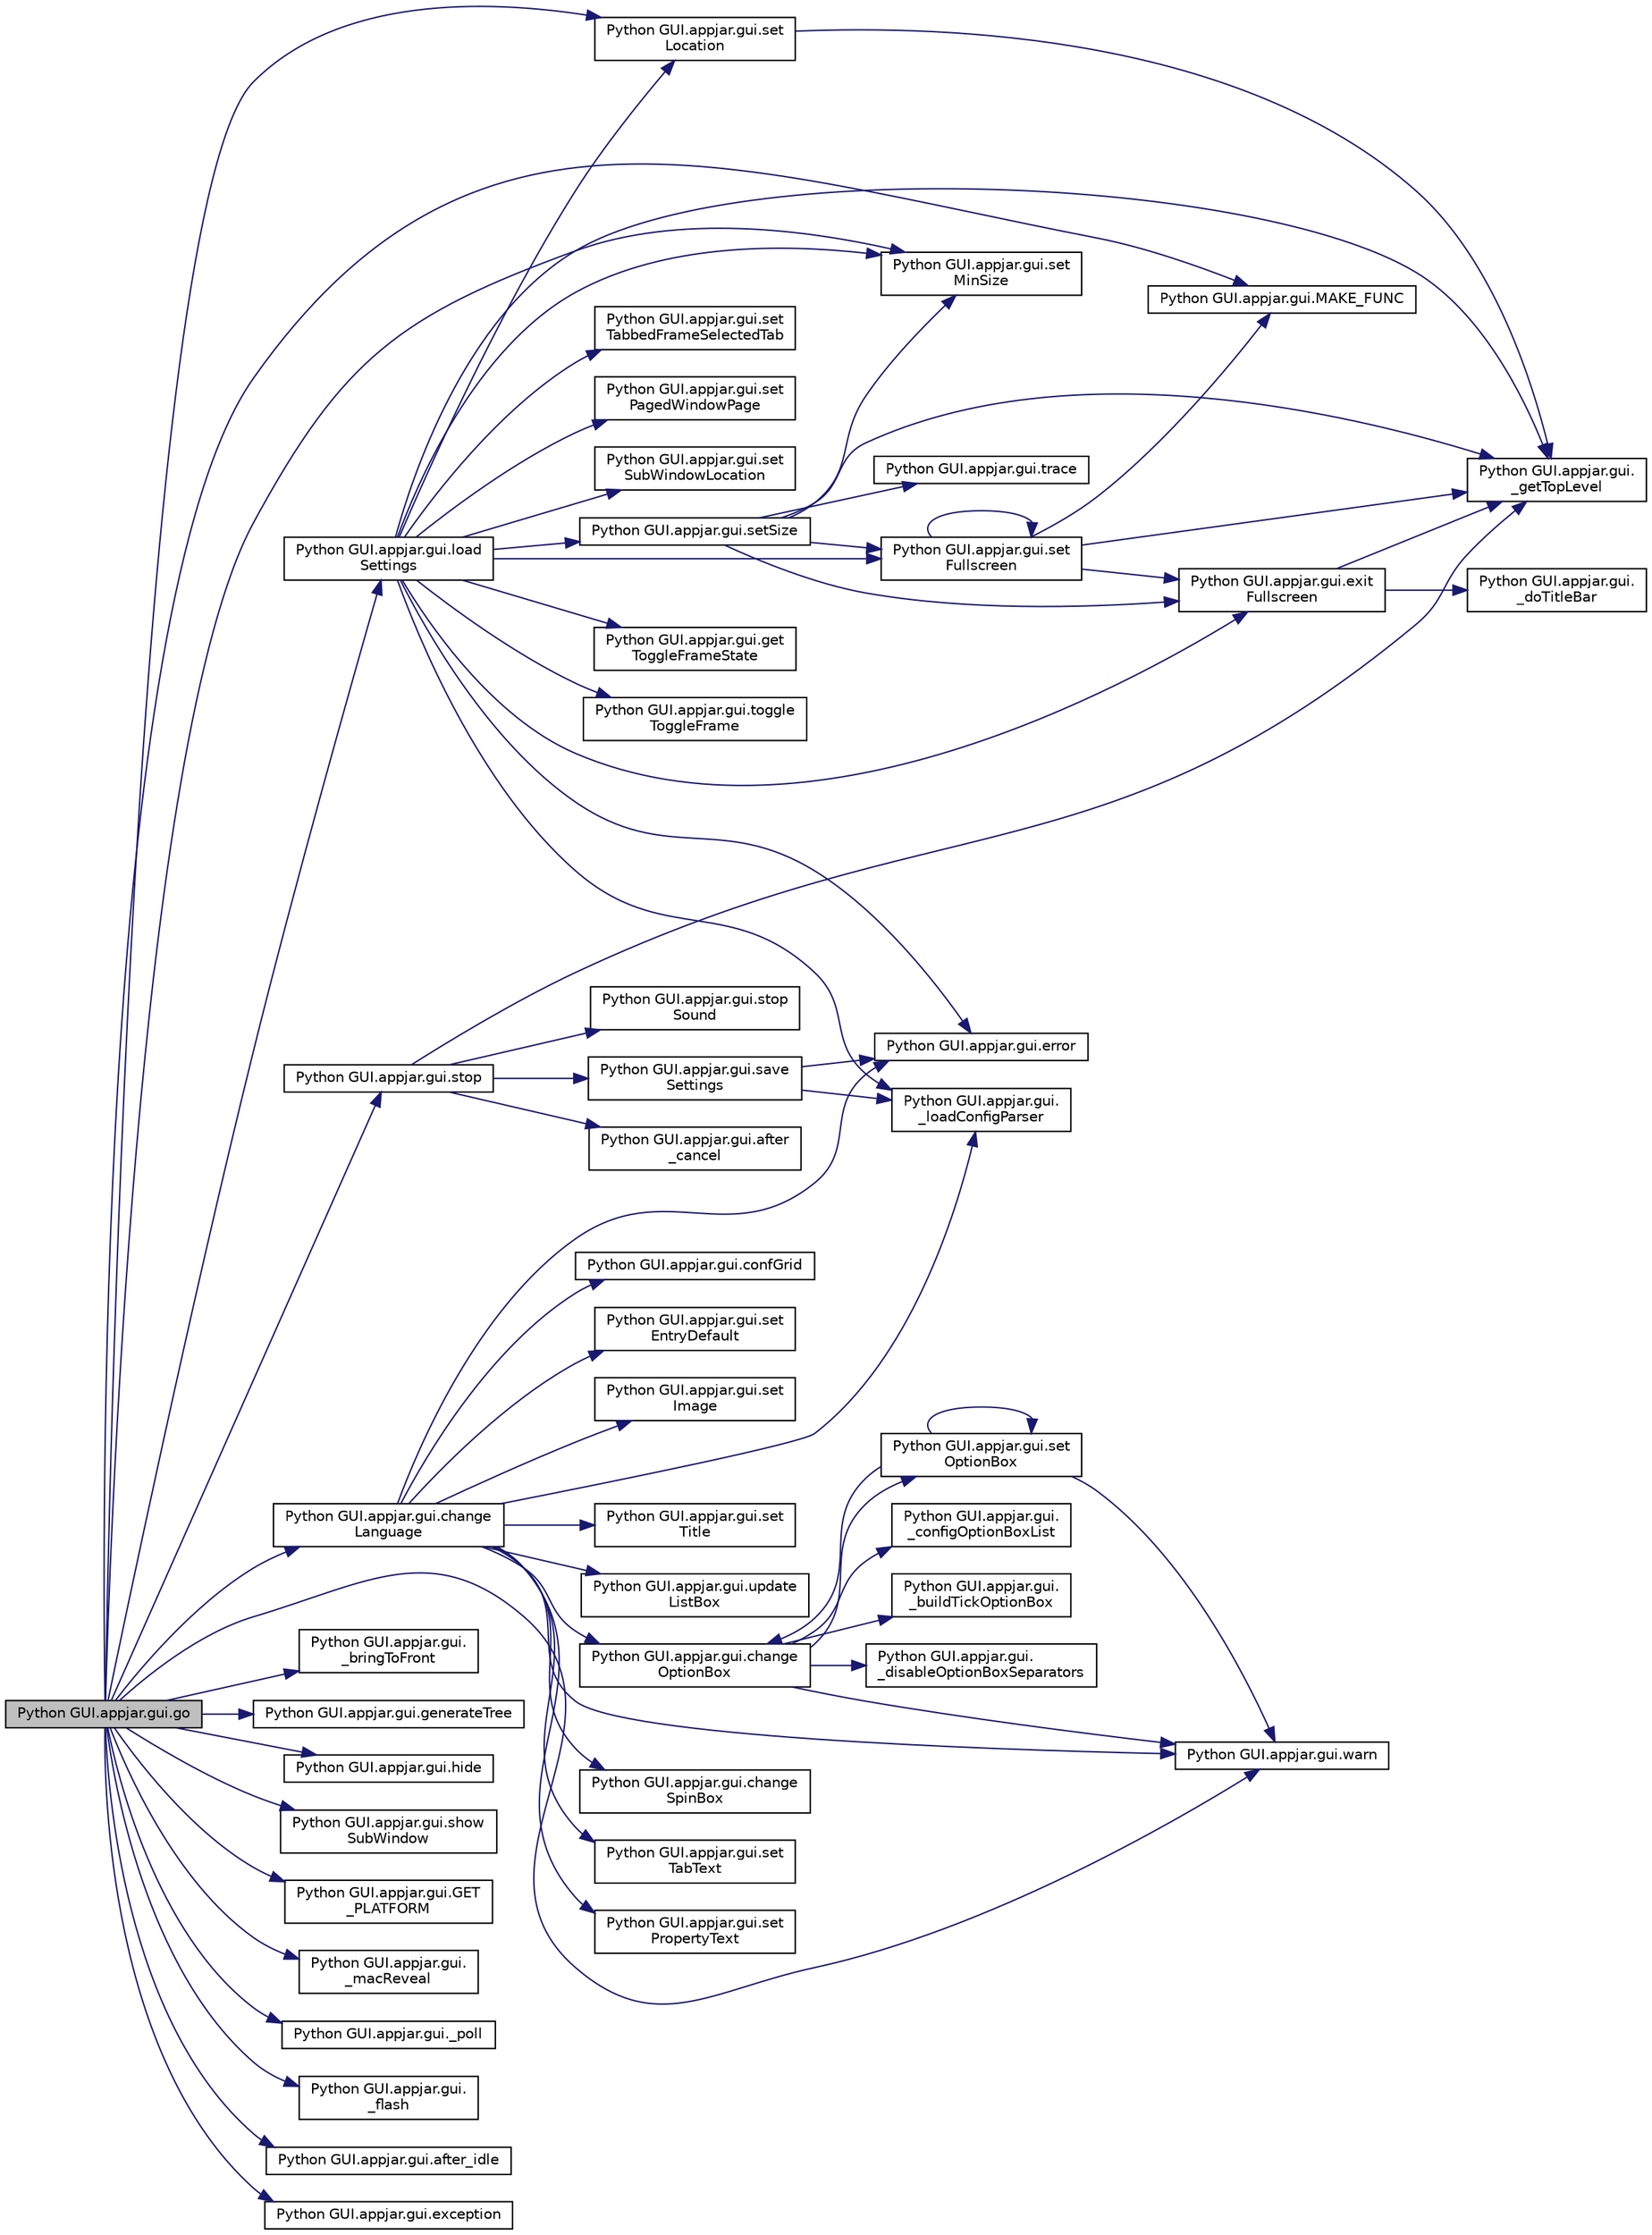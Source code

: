 digraph "Python GUI.appjar.gui.go"
{
  edge [fontname="Helvetica",fontsize="10",labelfontname="Helvetica",labelfontsize="10"];
  node [fontname="Helvetica",fontsize="10",shape=record];
  rankdir="LR";
  Node1335 [label="Python GUI.appjar.gui.go",height=0.2,width=0.4,color="black", fillcolor="grey75", style="filled", fontcolor="black"];
  Node1335 -> Node1336 [color="midnightblue",fontsize="10",style="solid",fontname="Helvetica"];
  Node1336 [label="Python GUI.appjar.gui.change\lLanguage",height=0.2,width=0.4,color="black", fillcolor="white", style="filled",URL="$class_python_01_g_u_i_1_1appjar_1_1gui.html#ac1088d844cb4dc3cca7716ac5568d593"];
  Node1336 -> Node1337 [color="midnightblue",fontsize="10",style="solid",fontname="Helvetica"];
  Node1337 [label="Python GUI.appjar.gui.\l_loadConfigParser",height=0.2,width=0.4,color="black", fillcolor="white", style="filled",URL="$class_python_01_g_u_i_1_1appjar_1_1gui.html#a18c798c89fa1d417d9d6c99ae51d7c80"];
  Node1336 -> Node1338 [color="midnightblue",fontsize="10",style="solid",fontname="Helvetica"];
  Node1338 [label="Python GUI.appjar.gui.error",height=0.2,width=0.4,color="black", fillcolor="white", style="filled",URL="$class_python_01_g_u_i_1_1appjar_1_1gui.html#af22f729601dae6a052666888083813af"];
  Node1336 -> Node1339 [color="midnightblue",fontsize="10",style="solid",fontname="Helvetica"];
  Node1339 [label="Python GUI.appjar.gui.warn",height=0.2,width=0.4,color="black", fillcolor="white", style="filled",URL="$class_python_01_g_u_i_1_1appjar_1_1gui.html#aa0a271b0b17a802e6d7b598c12bcd930"];
  Node1336 -> Node1340 [color="midnightblue",fontsize="10",style="solid",fontname="Helvetica"];
  Node1340 [label="Python GUI.appjar.gui.set\lTitle",height=0.2,width=0.4,color="black", fillcolor="white", style="filled",URL="$class_python_01_g_u_i_1_1appjar_1_1gui.html#a73dc1334fe52db85d5031b481b16eac2"];
  Node1336 -> Node1341 [color="midnightblue",fontsize="10",style="solid",fontname="Helvetica"];
  Node1341 [label="Python GUI.appjar.gui.update\lListBox",height=0.2,width=0.4,color="black", fillcolor="white", style="filled",URL="$class_python_01_g_u_i_1_1appjar_1_1gui.html#a72e17f66cb3ff3899a61996585c8cca8"];
  Node1336 -> Node1342 [color="midnightblue",fontsize="10",style="solid",fontname="Helvetica"];
  Node1342 [label="Python GUI.appjar.gui.change\lSpinBox",height=0.2,width=0.4,color="black", fillcolor="white", style="filled",URL="$class_python_01_g_u_i_1_1appjar_1_1gui.html#a6099d4740f987d69f34d3eca9101e648"];
  Node1336 -> Node1343 [color="midnightblue",fontsize="10",style="solid",fontname="Helvetica"];
  Node1343 [label="Python GUI.appjar.gui.change\lOptionBox",height=0.2,width=0.4,color="black", fillcolor="white", style="filled",URL="$class_python_01_g_u_i_1_1appjar_1_1gui.html#a95d775949847e150b567e7df0ef2e256"];
  Node1343 -> Node1344 [color="midnightblue",fontsize="10",style="solid",fontname="Helvetica"];
  Node1344 [label="Python GUI.appjar.gui.\l_configOptionBoxList",height=0.2,width=0.4,color="black", fillcolor="white", style="filled",URL="$class_python_01_g_u_i_1_1appjar_1_1gui.html#acfb7c3fc747d60f1d1f9512eb8b9556f"];
  Node1343 -> Node1339 [color="midnightblue",fontsize="10",style="solid",fontname="Helvetica"];
  Node1343 -> Node1345 [color="midnightblue",fontsize="10",style="solid",fontname="Helvetica"];
  Node1345 [label="Python GUI.appjar.gui.\l_buildTickOptionBox",height=0.2,width=0.4,color="black", fillcolor="white", style="filled",URL="$class_python_01_g_u_i_1_1appjar_1_1gui.html#a76ec5d5b39fb1ad02983f3f8f5c18f80"];
  Node1343 -> Node1346 [color="midnightblue",fontsize="10",style="solid",fontname="Helvetica"];
  Node1346 [label="Python GUI.appjar.gui.\l_disableOptionBoxSeparators",height=0.2,width=0.4,color="black", fillcolor="white", style="filled",URL="$class_python_01_g_u_i_1_1appjar_1_1gui.html#a2d23e6d395871438260f9ebea3a50cba"];
  Node1343 -> Node1347 [color="midnightblue",fontsize="10",style="solid",fontname="Helvetica"];
  Node1347 [label="Python GUI.appjar.gui.set\lOptionBox",height=0.2,width=0.4,color="black", fillcolor="white", style="filled",URL="$class_python_01_g_u_i_1_1appjar_1_1gui.html#a3de52310d141739c74dfe53e032cc55c"];
  Node1347 -> Node1339 [color="midnightblue",fontsize="10",style="solid",fontname="Helvetica"];
  Node1347 -> Node1343 [color="midnightblue",fontsize="10",style="solid",fontname="Helvetica"];
  Node1347 -> Node1347 [color="midnightblue",fontsize="10",style="solid",fontname="Helvetica"];
  Node1336 -> Node1348 [color="midnightblue",fontsize="10",style="solid",fontname="Helvetica"];
  Node1348 [label="Python GUI.appjar.gui.set\lTabText",height=0.2,width=0.4,color="black", fillcolor="white", style="filled",URL="$class_python_01_g_u_i_1_1appjar_1_1gui.html#a18e2f8bad44e720bf31dcc0d3870e623"];
  Node1336 -> Node1349 [color="midnightblue",fontsize="10",style="solid",fontname="Helvetica"];
  Node1349 [label="Python GUI.appjar.gui.set\lPropertyText",height=0.2,width=0.4,color="black", fillcolor="white", style="filled",URL="$class_python_01_g_u_i_1_1appjar_1_1gui.html#a01556be924dbb540d7f67cc766536423"];
  Node1336 -> Node1350 [color="midnightblue",fontsize="10",style="solid",fontname="Helvetica"];
  Node1350 [label="Python GUI.appjar.gui.confGrid",height=0.2,width=0.4,color="black", fillcolor="white", style="filled",URL="$class_python_01_g_u_i_1_1appjar_1_1gui.html#a2e0fbedb93d5dafd843bf8db045c5404"];
  Node1336 -> Node1351 [color="midnightblue",fontsize="10",style="solid",fontname="Helvetica"];
  Node1351 [label="Python GUI.appjar.gui.set\lEntryDefault",height=0.2,width=0.4,color="black", fillcolor="white", style="filled",URL="$class_python_01_g_u_i_1_1appjar_1_1gui.html#a14b31221337d8c4a4b64f829015a2cca"];
  Node1336 -> Node1352 [color="midnightblue",fontsize="10",style="solid",fontname="Helvetica"];
  Node1352 [label="Python GUI.appjar.gui.set\lImage",height=0.2,width=0.4,color="black", fillcolor="white", style="filled",URL="$class_python_01_g_u_i_1_1appjar_1_1gui.html#a085d2df18f086bc4cdc8be986510ae1c"];
  Node1335 -> Node1353 [color="midnightblue",fontsize="10",style="solid",fontname="Helvetica"];
  Node1353 [label="Python GUI.appjar.gui.\l_bringToFront",height=0.2,width=0.4,color="black", fillcolor="white", style="filled",URL="$class_python_01_g_u_i_1_1appjar_1_1gui.html#a9ebf5e9e2b93659a8feeff3e6761a6a9"];
  Node1335 -> Node1339 [color="midnightblue",fontsize="10",style="solid",fontname="Helvetica"];
  Node1335 -> Node1354 [color="midnightblue",fontsize="10",style="solid",fontname="Helvetica"];
  Node1354 [label="Python GUI.appjar.gui.generateTree",height=0.2,width=0.4,color="black", fillcolor="white", style="filled",URL="$class_python_01_g_u_i_1_1appjar_1_1gui.html#a1bfdd797681473135fe30e5bc16665ef"];
  Node1335 -> Node1355 [color="midnightblue",fontsize="10",style="solid",fontname="Helvetica"];
  Node1355 [label="Python GUI.appjar.gui.load\lSettings",height=0.2,width=0.4,color="black", fillcolor="white", style="filled",URL="$class_python_01_g_u_i_1_1appjar_1_1gui.html#a22f0678a46f3eb1bf27a78562425d275"];
  Node1355 -> Node1337 [color="midnightblue",fontsize="10",style="solid",fontname="Helvetica"];
  Node1355 -> Node1338 [color="midnightblue",fontsize="10",style="solid",fontname="Helvetica"];
  Node1355 -> Node1356 [color="midnightblue",fontsize="10",style="solid",fontname="Helvetica"];
  Node1356 [label="Python GUI.appjar.gui.setSize",height=0.2,width=0.4,color="black", fillcolor="white", style="filled",URL="$class_python_01_g_u_i_1_1appjar_1_1gui.html#afa752d5dda3f11949d4728c734e578ad",tooltip="FUNCTIONS for configuring GUI settings. "];
  Node1356 -> Node1357 [color="midnightblue",fontsize="10",style="solid",fontname="Helvetica"];
  Node1357 [label="Python GUI.appjar.gui.\l_getTopLevel",height=0.2,width=0.4,color="black", fillcolor="white", style="filled",URL="$class_python_01_g_u_i_1_1appjar_1_1gui.html#a931a365190d4c36c4de0d6e37d54bb8d"];
  Node1356 -> Node1358 [color="midnightblue",fontsize="10",style="solid",fontname="Helvetica"];
  Node1358 [label="Python GUI.appjar.gui.set\lFullscreen",height=0.2,width=0.4,color="black", fillcolor="white", style="filled",URL="$class_python_01_g_u_i_1_1appjar_1_1gui.html#ac2ffec41bdcd600a38e93bafdc369e55"];
  Node1358 -> Node1357 [color="midnightblue",fontsize="10",style="solid",fontname="Helvetica"];
  Node1358 -> Node1359 [color="midnightblue",fontsize="10",style="solid",fontname="Helvetica"];
  Node1359 [label="Python GUI.appjar.gui.MAKE_FUNC",height=0.2,width=0.4,color="black", fillcolor="white", style="filled",URL="$class_python_01_g_u_i_1_1appjar_1_1gui.html#a1d2c0d0a475441a8f9208204ef3227a6",tooltip="FUNCTION for managing commands. "];
  Node1358 -> Node1360 [color="midnightblue",fontsize="10",style="solid",fontname="Helvetica"];
  Node1360 [label="Python GUI.appjar.gui.exit\lFullscreen",height=0.2,width=0.4,color="black", fillcolor="white", style="filled",URL="$class_python_01_g_u_i_1_1appjar_1_1gui.html#a86eac6e52f61172ae977d450c4048733"];
  Node1360 -> Node1357 [color="midnightblue",fontsize="10",style="solid",fontname="Helvetica"];
  Node1360 -> Node1361 [color="midnightblue",fontsize="10",style="solid",fontname="Helvetica"];
  Node1361 [label="Python GUI.appjar.gui.\l_doTitleBar",height=0.2,width=0.4,color="black", fillcolor="white", style="filled",URL="$class_python_01_g_u_i_1_1appjar_1_1gui.html#aeb54c22e1ddb1a8e831d3131d6709d11"];
  Node1358 -> Node1358 [color="midnightblue",fontsize="10",style="solid",fontname="Helvetica"];
  Node1356 -> Node1362 [color="midnightblue",fontsize="10",style="solid",fontname="Helvetica"];
  Node1362 [label="Python GUI.appjar.gui.trace",height=0.2,width=0.4,color="black", fillcolor="white", style="filled",URL="$class_python_01_g_u_i_1_1appjar_1_1gui.html#a3e03bea05351523162ba28f136f1523c"];
  Node1356 -> Node1363 [color="midnightblue",fontsize="10",style="solid",fontname="Helvetica"];
  Node1363 [label="Python GUI.appjar.gui.set\lMinSize",height=0.2,width=0.4,color="black", fillcolor="white", style="filled",URL="$class_python_01_g_u_i_1_1appjar_1_1gui.html#ae14addd3d536efda511bd8a7be7be2cd"];
  Node1356 -> Node1360 [color="midnightblue",fontsize="10",style="solid",fontname="Helvetica"];
  Node1355 -> Node1364 [color="midnightblue",fontsize="10",style="solid",fontname="Helvetica"];
  Node1364 [label="Python GUI.appjar.gui.set\lLocation",height=0.2,width=0.4,color="black", fillcolor="white", style="filled",URL="$class_python_01_g_u_i_1_1appjar_1_1gui.html#a4fe68815735538ab1c8a9842660bf0a4"];
  Node1364 -> Node1357 [color="midnightblue",fontsize="10",style="solid",fontname="Helvetica"];
  Node1355 -> Node1358 [color="midnightblue",fontsize="10",style="solid",fontname="Helvetica"];
  Node1355 -> Node1360 [color="midnightblue",fontsize="10",style="solid",fontname="Helvetica"];
  Node1355 -> Node1357 [color="midnightblue",fontsize="10",style="solid",fontname="Helvetica"];
  Node1355 -> Node1365 [color="midnightblue",fontsize="10",style="solid",fontname="Helvetica"];
  Node1365 [label="Python GUI.appjar.gui.get\lToggleFrameState",height=0.2,width=0.4,color="black", fillcolor="white", style="filled",URL="$class_python_01_g_u_i_1_1appjar_1_1gui.html#a4da3456b9cf56e925d637e1dff484bee"];
  Node1355 -> Node1366 [color="midnightblue",fontsize="10",style="solid",fontname="Helvetica"];
  Node1366 [label="Python GUI.appjar.gui.toggle\lToggleFrame",height=0.2,width=0.4,color="black", fillcolor="white", style="filled",URL="$class_python_01_g_u_i_1_1appjar_1_1gui.html#a47829880ccccd91e47ec5d65c73dab70"];
  Node1355 -> Node1367 [color="midnightblue",fontsize="10",style="solid",fontname="Helvetica"];
  Node1367 [label="Python GUI.appjar.gui.set\lTabbedFrameSelectedTab",height=0.2,width=0.4,color="black", fillcolor="white", style="filled",URL="$class_python_01_g_u_i_1_1appjar_1_1gui.html#aefa6b23a471da8f716037346166baa8a"];
  Node1355 -> Node1368 [color="midnightblue",fontsize="10",style="solid",fontname="Helvetica"];
  Node1368 [label="Python GUI.appjar.gui.set\lPagedWindowPage",height=0.2,width=0.4,color="black", fillcolor="white", style="filled",URL="$class_python_01_g_u_i_1_1appjar_1_1gui.html#a881fdbba323f9d8b069fbe9161c3f5ac"];
  Node1355 -> Node1369 [color="midnightblue",fontsize="10",style="solid",fontname="Helvetica"];
  Node1369 [label="Python GUI.appjar.gui.set\lSubWindowLocation",height=0.2,width=0.4,color="black", fillcolor="white", style="filled",URL="$class_python_01_g_u_i_1_1appjar_1_1gui.html#aabeed24815e953d496f02a75eed25e3a"];
  Node1355 -> Node1363 [color="midnightblue",fontsize="10",style="solid",fontname="Helvetica"];
  Node1335 -> Node1364 [color="midnightblue",fontsize="10",style="solid",fontname="Helvetica"];
  Node1335 -> Node1363 [color="midnightblue",fontsize="10",style="solid",fontname="Helvetica"];
  Node1335 -> Node1370 [color="midnightblue",fontsize="10",style="solid",fontname="Helvetica"];
  Node1370 [label="Python GUI.appjar.gui.hide",height=0.2,width=0.4,color="black", fillcolor="white", style="filled",URL="$class_python_01_g_u_i_1_1appjar_1_1gui.html#a755619ffe1612e25cfcaee814fb27e9a"];
  Node1335 -> Node1371 [color="midnightblue",fontsize="10",style="solid",fontname="Helvetica"];
  Node1371 [label="Python GUI.appjar.gui.show\lSubWindow",height=0.2,width=0.4,color="black", fillcolor="white", style="filled",URL="$class_python_01_g_u_i_1_1appjar_1_1gui.html#aa81ce6538221a58bacac87c589955989"];
  Node1335 -> Node1372 [color="midnightblue",fontsize="10",style="solid",fontname="Helvetica"];
  Node1372 [label="Python GUI.appjar.gui.GET\l_PLATFORM",height=0.2,width=0.4,color="black", fillcolor="white", style="filled",URL="$class_python_01_g_u_i_1_1appjar_1_1gui.html#aae5e88f35fbfacc1469e9c15df93f654"];
  Node1335 -> Node1373 [color="midnightblue",fontsize="10",style="solid",fontname="Helvetica"];
  Node1373 [label="Python GUI.appjar.gui.\l_macReveal",height=0.2,width=0.4,color="black", fillcolor="white", style="filled",URL="$class_python_01_g_u_i_1_1appjar_1_1gui.html#ab855cf2266e4899b84fb14a3353a76ea"];
  Node1335 -> Node1374 [color="midnightblue",fontsize="10",style="solid",fontname="Helvetica"];
  Node1374 [label="Python GUI.appjar.gui._poll",height=0.2,width=0.4,color="black", fillcolor="white", style="filled",URL="$class_python_01_g_u_i_1_1appjar_1_1gui.html#ac8c6d61afa30359e50d36607fa2fb1bd"];
  Node1335 -> Node1375 [color="midnightblue",fontsize="10",style="solid",fontname="Helvetica"];
  Node1375 [label="Python GUI.appjar.gui.\l_flash",height=0.2,width=0.4,color="black", fillcolor="white", style="filled",URL="$class_python_01_g_u_i_1_1appjar_1_1gui.html#a5fc13294461e6031228579e58365ae1c"];
  Node1335 -> Node1376 [color="midnightblue",fontsize="10",style="solid",fontname="Helvetica"];
  Node1376 [label="Python GUI.appjar.gui.after_idle",height=0.2,width=0.4,color="black", fillcolor="white", style="filled",URL="$class_python_01_g_u_i_1_1appjar_1_1gui.html#a4944a0330a3d190f85180524670393d6"];
  Node1335 -> Node1377 [color="midnightblue",fontsize="10",style="solid",fontname="Helvetica"];
  Node1377 [label="Python GUI.appjar.gui.stop",height=0.2,width=0.4,color="black", fillcolor="white", style="filled",URL="$class_python_01_g_u_i_1_1appjar_1_1gui.html#a09fd0d3197efd74785125a04344eac6d"];
  Node1377 -> Node1357 [color="midnightblue",fontsize="10",style="solid",fontname="Helvetica"];
  Node1377 -> Node1378 [color="midnightblue",fontsize="10",style="solid",fontname="Helvetica"];
  Node1378 [label="Python GUI.appjar.gui.save\lSettings",height=0.2,width=0.4,color="black", fillcolor="white", style="filled",URL="$class_python_01_g_u_i_1_1appjar_1_1gui.html#a137411361931260f10d73b09d061d47d"];
  Node1378 -> Node1337 [color="midnightblue",fontsize="10",style="solid",fontname="Helvetica"];
  Node1378 -> Node1338 [color="midnightblue",fontsize="10",style="solid",fontname="Helvetica"];
  Node1377 -> Node1379 [color="midnightblue",fontsize="10",style="solid",fontname="Helvetica"];
  Node1379 [label="Python GUI.appjar.gui.after\l_cancel",height=0.2,width=0.4,color="black", fillcolor="white", style="filled",URL="$class_python_01_g_u_i_1_1appjar_1_1gui.html#aa76abbe29ba1e69540f58126aa43e127"];
  Node1377 -> Node1380 [color="midnightblue",fontsize="10",style="solid",fontname="Helvetica"];
  Node1380 [label="Python GUI.appjar.gui.stop\lSound",height=0.2,width=0.4,color="black", fillcolor="white", style="filled",URL="$class_python_01_g_u_i_1_1appjar_1_1gui.html#aa919112c54aabc700943d8739fe15acf"];
  Node1335 -> Node1381 [color="midnightblue",fontsize="10",style="solid",fontname="Helvetica"];
  Node1381 [label="Python GUI.appjar.gui.exception",height=0.2,width=0.4,color="black", fillcolor="white", style="filled",URL="$class_python_01_g_u_i_1_1appjar_1_1gui.html#a3ebce57fe91b6a89c40aa445d14b7421"];
  Node1335 -> Node1359 [color="midnightblue",fontsize="10",style="solid",fontname="Helvetica"];
}
